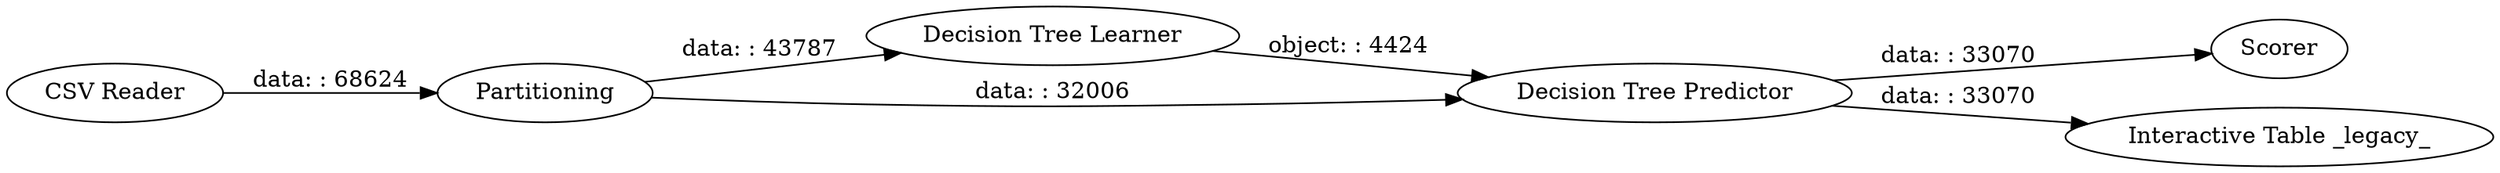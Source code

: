 digraph {
	"6485523695024000178_9" [label=Scorer]
	"6485523695024000178_2" [label=Partitioning]
	"6485523695024000178_3" [label="Decision Tree Learner"]
	"6485523695024000178_6" [label="Decision Tree Predictor"]
	"6485523695024000178_10" [label="CSV Reader"]
	"6485523695024000178_8" [label="Interactive Table _legacy_"]
	"6485523695024000178_10" -> "6485523695024000178_2" [label="data: : 68624"]
	"6485523695024000178_6" -> "6485523695024000178_8" [label="data: : 33070"]
	"6485523695024000178_2" -> "6485523695024000178_6" [label="data: : 32006"]
	"6485523695024000178_3" -> "6485523695024000178_6" [label="object: : 4424"]
	"6485523695024000178_6" -> "6485523695024000178_9" [label="data: : 33070"]
	"6485523695024000178_2" -> "6485523695024000178_3" [label="data: : 43787"]
	rankdir=LR
}
